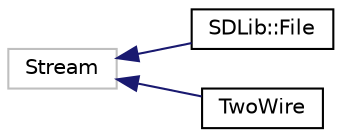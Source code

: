 digraph "Graphical Class Hierarchy"
{
  edge [fontname="Helvetica",fontsize="10",labelfontname="Helvetica",labelfontsize="10"];
  node [fontname="Helvetica",fontsize="10",shape=record];
  rankdir="LR";
  Node6 [label="Stream",height=0.2,width=0.4,color="grey75", fillcolor="white", style="filled"];
  Node6 -> Node0 [dir="back",color="midnightblue",fontsize="10",style="solid",fontname="Helvetica"];
  Node0 [label="SDLib::File",height=0.2,width=0.4,color="black", fillcolor="white", style="filled",URL="$class_s_d_lib_1_1_file.html"];
  Node6 -> Node8 [dir="back",color="midnightblue",fontsize="10",style="solid",fontname="Helvetica"];
  Node8 [label="TwoWire",height=0.2,width=0.4,color="black", fillcolor="white", style="filled",URL="$class_two_wire.html"];
}
